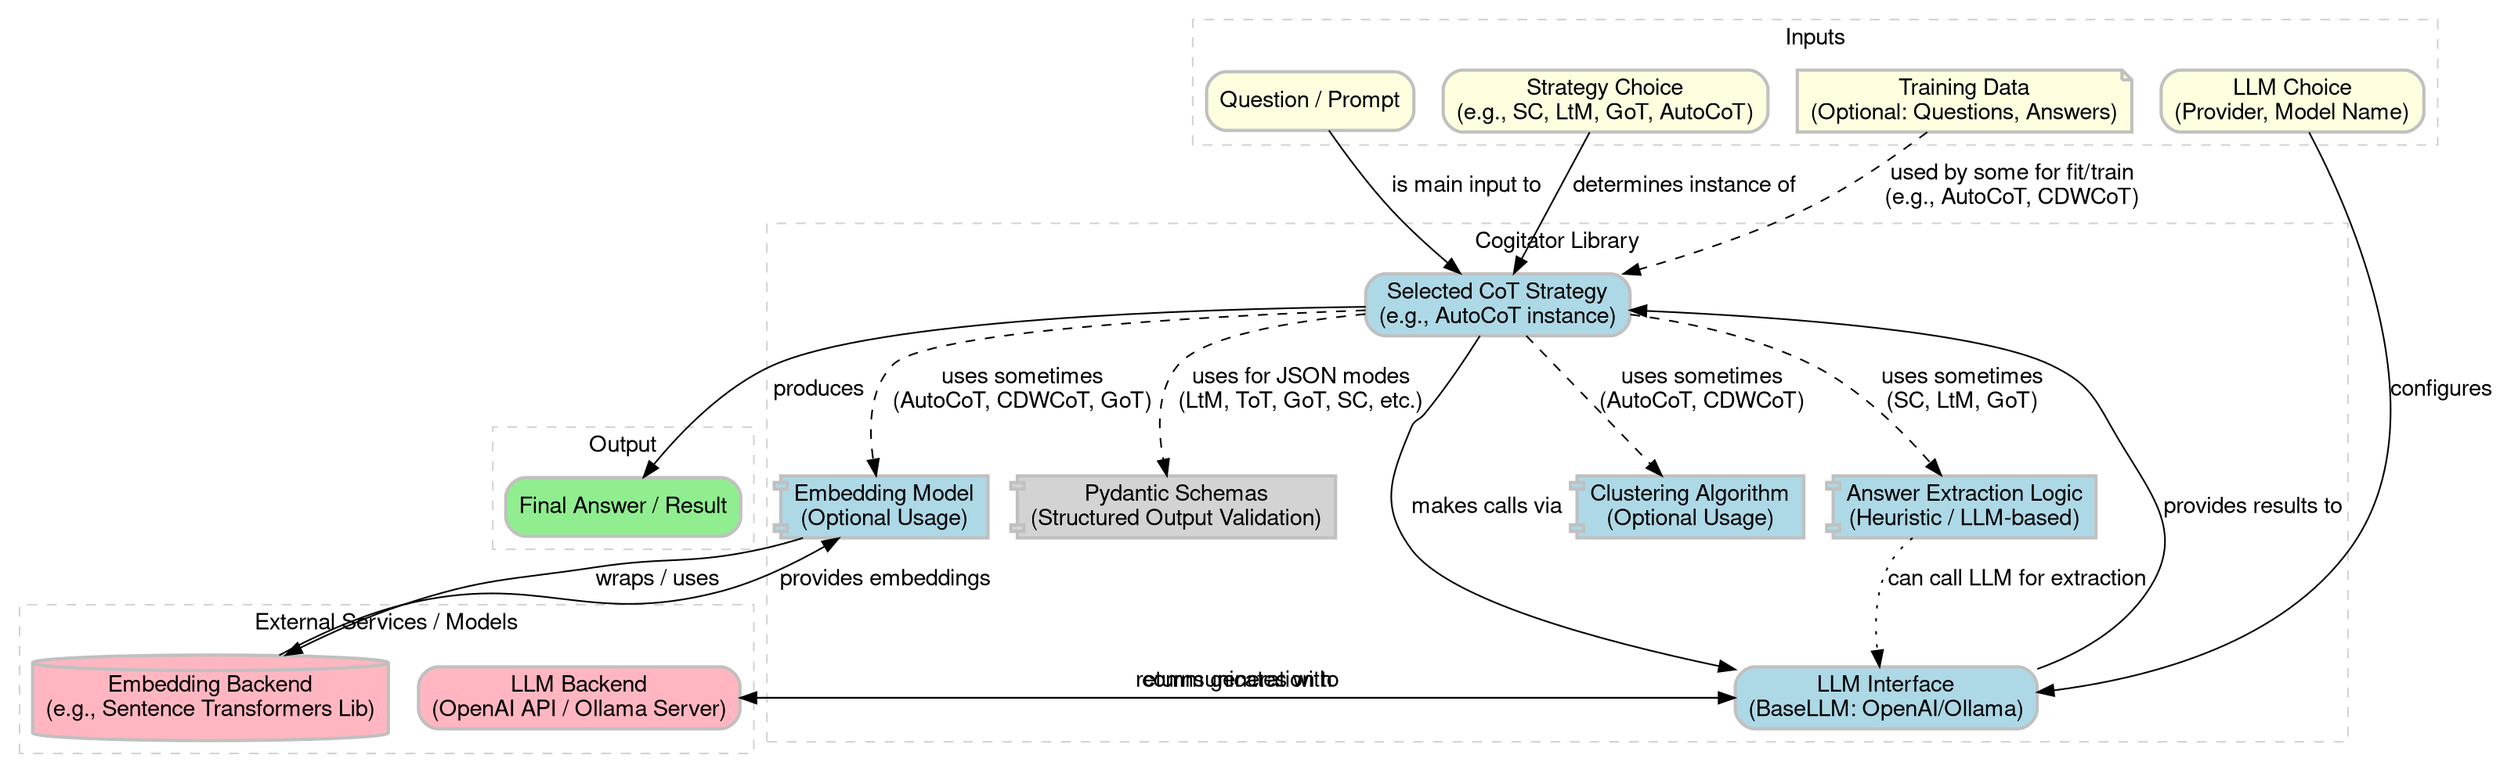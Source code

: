 digraph CogitatorWorkflow {
    fontname = "Helvetica,Arial,sans-serif"
    layout = dot
    rankdir = TB // Top-to-Bottom workflow layout
    node [
    fontname = "Helvetica,Arial,sans-serif",
    shape = box,
    style = "filled,rounded",
    color = "grey",
    fillcolor = "white",
    penwidth = 2
    ]
    edge [
    fontname = "Helvetica,Arial,sans-serif",
    color = "black"
    ]

    // Cluster: User Inputs
    subgraph cluster_input {
    label = "Inputs"
    style = "dashed"
    color = "lightgrey"
    question [label = "Question / Prompt", fillcolor = "lightyellow"]
    strategy_choice [label = "Strategy Choice\n(e.g., SC, LtM, GoT, AutoCoT)", fillcolor = "lightyellow"]
    llm_choice [label = "LLM Choice\n(Provider, Model Name)", fillcolor = "lightyellow"]
    training_data [label = "Training Data\n(Optional: Questions, Answers)", fillcolor = "lightyellow", shape = note]
    }

    // Cluster: Cogitator Library Core Components
    subgraph cluster_core {
    label = "Cogitator Library"
    style = "dashed"
    color = "lightgrey"
    strategy [label = "Selected CoT Strategy\n(e.g., AutoCoT instance)", fillcolor = "lightblue"]
    llm_interface [label = "LLM Interface\n(BaseLLM: OpenAI/Ollama)", fillcolor = "lightblue"]
    schemas [label = "Pydantic Schemas\n(Structured Output Validation)", fillcolor = "lightgrey", shape = component]
    embedding [label = "Embedding Model\n(Optional Usage)", fillcolor = "lightblue", shape = component]
    clustering [label = "Clustering Algorithm\n(Optional Usage)", fillcolor = "lightblue", shape = component]
    extraction [label = "Answer Extraction Logic\n(Heuristic / LLM-based)", fillcolor = "lightblue", shape = component]
    }

    // Cluster: External Dependencies / Services
     subgraph cluster_external {
    label = "External Services / Models"
    style = "dashed"
    color = "lightgrey"
    llm_backend [label = "LLM Backend\n(OpenAI API / Ollama Server)", fillcolor = "lightpink"]
    embedding_backend [label = "Embedding Backend\n(e.g., Sentence Transformers Lib)", fillcolor = "lightpink", shape = cylinder] // Representing the underlying model/lib
    }

    // Cluster: Final Output
   subgraph cluster_output {
    label = "Output"
    style = "dashed"
    color = "lightgrey"
    final_answer [label = "Final Answer / Result", fillcolor = "lightgreen"]
    }

    // --- Edges Defining the Flow ---

    // Inputs to Initialization
    question -> strategy [label = "is main input to"]
    strategy_choice -> strategy [label = "determines instance of"]
    llm_choice -> llm_interface [label = "configures"]
    training_data -> strategy [label = "used by some for fit/train\n(e.g., AutoCoT, CDWCoT)", style = dashed]

    // Strategy Orchestration
    strategy -> llm_interface [label = "makes calls via"]
    strategy -> schemas [label = "uses for JSON modes\n(LtM, ToT, GoT, SC, etc.)", style = dashed]
    strategy -> embedding [label = "uses sometimes\n(AutoCoT, CDWCoT, GoT)", style = dashed]
    strategy -> clustering [label = "uses sometimes\n(AutoCoT, CDWCoT)", style = dashed]
    strategy -> extraction [label = "uses sometimes\n(SC, LtM, GoT)", style = dashed]

    // LLM Interaction
    llm_interface -> llm_backend [label = "communicates with"]
    llm_backend -> llm_interface [label = "returns generation to"]
    llm_interface -> strategy [label = "provides results to"]

    // Embedding Interaction (Optional Path)
    embedding -> embedding_backend [label = "wraps / uses"]
    embedding_backend -> embedding [label = "provides embeddings"]

    // Extraction Interaction (Optional Path)
    extraction -> llm_interface [label = "can call LLM for extraction", style = dotted]

    // Final Output
    strategy -> final_answer [label = "produces"]

    // Optional: Ranking hints if needed (often not necessary with TB layout)
 // { rank=same; question; strategy_choice; llm_choice; training_data }
 // { rank=same; llm_backend; embedding_backend }
}
